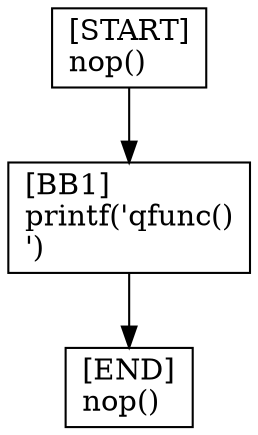 digraph {
  node [shape=box]
  END [label="[END]\lnop()\l"];
  START [label="[START]\lnop()\l"];
  BB1 [label="[BB1]\lprintf('qfunc()\n')\l"];
  BB1 -> END;
  START -> BB1;
}
